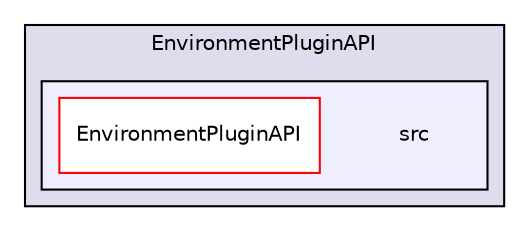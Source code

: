 digraph "D:/Work/Programmieren/Java/D-MARLA/Implementation/PluginAPI/EnvironmentPluginAPI/src" {
  compound=true
  node [ fontsize="10", fontname="Helvetica"];
  edge [ labelfontsize="10", labelfontname="Helvetica"];
  subgraph clusterdir_9c139c13664e18dd93ee204337dd1215 {
    graph [ bgcolor="#ddddee", pencolor="black", label="EnvironmentPluginAPI" fontname="Helvetica", fontsize="10", URL="dir_9c139c13664e18dd93ee204337dd1215.html"]
  subgraph clusterdir_2bf4f5e982196c96f56bb2243e8ae845 {
    graph [ bgcolor="#eeeeff", pencolor="black", label="" URL="dir_2bf4f5e982196c96f56bb2243e8ae845.html"];
    dir_2bf4f5e982196c96f56bb2243e8ae845 [shape=plaintext label="src"];
    dir_2cd99d7a9775647c220d59b691ef0011 [shape=box label="EnvironmentPluginAPI" color="red" fillcolor="white" style="filled" URL="dir_2cd99d7a9775647c220d59b691ef0011.html"];
  }
  }
}
